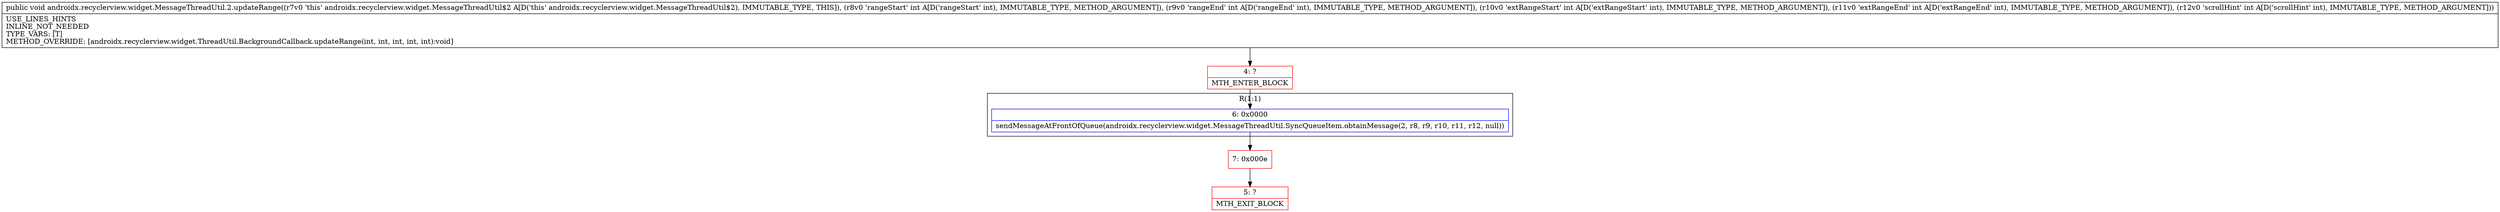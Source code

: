 digraph "CFG forandroidx.recyclerview.widget.MessageThreadUtil.2.updateRange(IIIII)V" {
subgraph cluster_Region_1062897260 {
label = "R(1:1)";
node [shape=record,color=blue];
Node_6 [shape=record,label="{6\:\ 0x0000|sendMessageAtFrontOfQueue(androidx.recyclerview.widget.MessageThreadUtil.SyncQueueItem.obtainMessage(2, r8, r9, r10, r11, r12, null))\l}"];
}
Node_4 [shape=record,color=red,label="{4\:\ ?|MTH_ENTER_BLOCK\l}"];
Node_7 [shape=record,color=red,label="{7\:\ 0x000e}"];
Node_5 [shape=record,color=red,label="{5\:\ ?|MTH_EXIT_BLOCK\l}"];
MethodNode[shape=record,label="{public void androidx.recyclerview.widget.MessageThreadUtil.2.updateRange((r7v0 'this' androidx.recyclerview.widget.MessageThreadUtil$2 A[D('this' androidx.recyclerview.widget.MessageThreadUtil$2), IMMUTABLE_TYPE, THIS]), (r8v0 'rangeStart' int A[D('rangeStart' int), IMMUTABLE_TYPE, METHOD_ARGUMENT]), (r9v0 'rangeEnd' int A[D('rangeEnd' int), IMMUTABLE_TYPE, METHOD_ARGUMENT]), (r10v0 'extRangeStart' int A[D('extRangeStart' int), IMMUTABLE_TYPE, METHOD_ARGUMENT]), (r11v0 'extRangeEnd' int A[D('extRangeEnd' int), IMMUTABLE_TYPE, METHOD_ARGUMENT]), (r12v0 'scrollHint' int A[D('scrollHint' int), IMMUTABLE_TYPE, METHOD_ARGUMENT]))  | USE_LINES_HINTS\lINLINE_NOT_NEEDED\lTYPE_VARS: [T]\lMETHOD_OVERRIDE: [androidx.recyclerview.widget.ThreadUtil.BackgroundCallback.updateRange(int, int, int, int, int):void]\l}"];
MethodNode -> Node_4;Node_6 -> Node_7;
Node_4 -> Node_6;
Node_7 -> Node_5;
}

